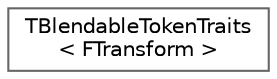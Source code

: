 digraph "Graphical Class Hierarchy"
{
 // INTERACTIVE_SVG=YES
 // LATEX_PDF_SIZE
  bgcolor="transparent";
  edge [fontname=Helvetica,fontsize=10,labelfontname=Helvetica,labelfontsize=10];
  node [fontname=Helvetica,fontsize=10,shape=box,height=0.2,width=0.4];
  rankdir="LR";
  Node0 [id="Node000000",label="TBlendableTokenTraits\l\< FTransform \>",height=0.2,width=0.4,color="grey40", fillcolor="white", style="filled",URL="$d7/d3e/structTBlendableTokenTraits_3_01FTransform_01_4.html",tooltip=" "];
}
